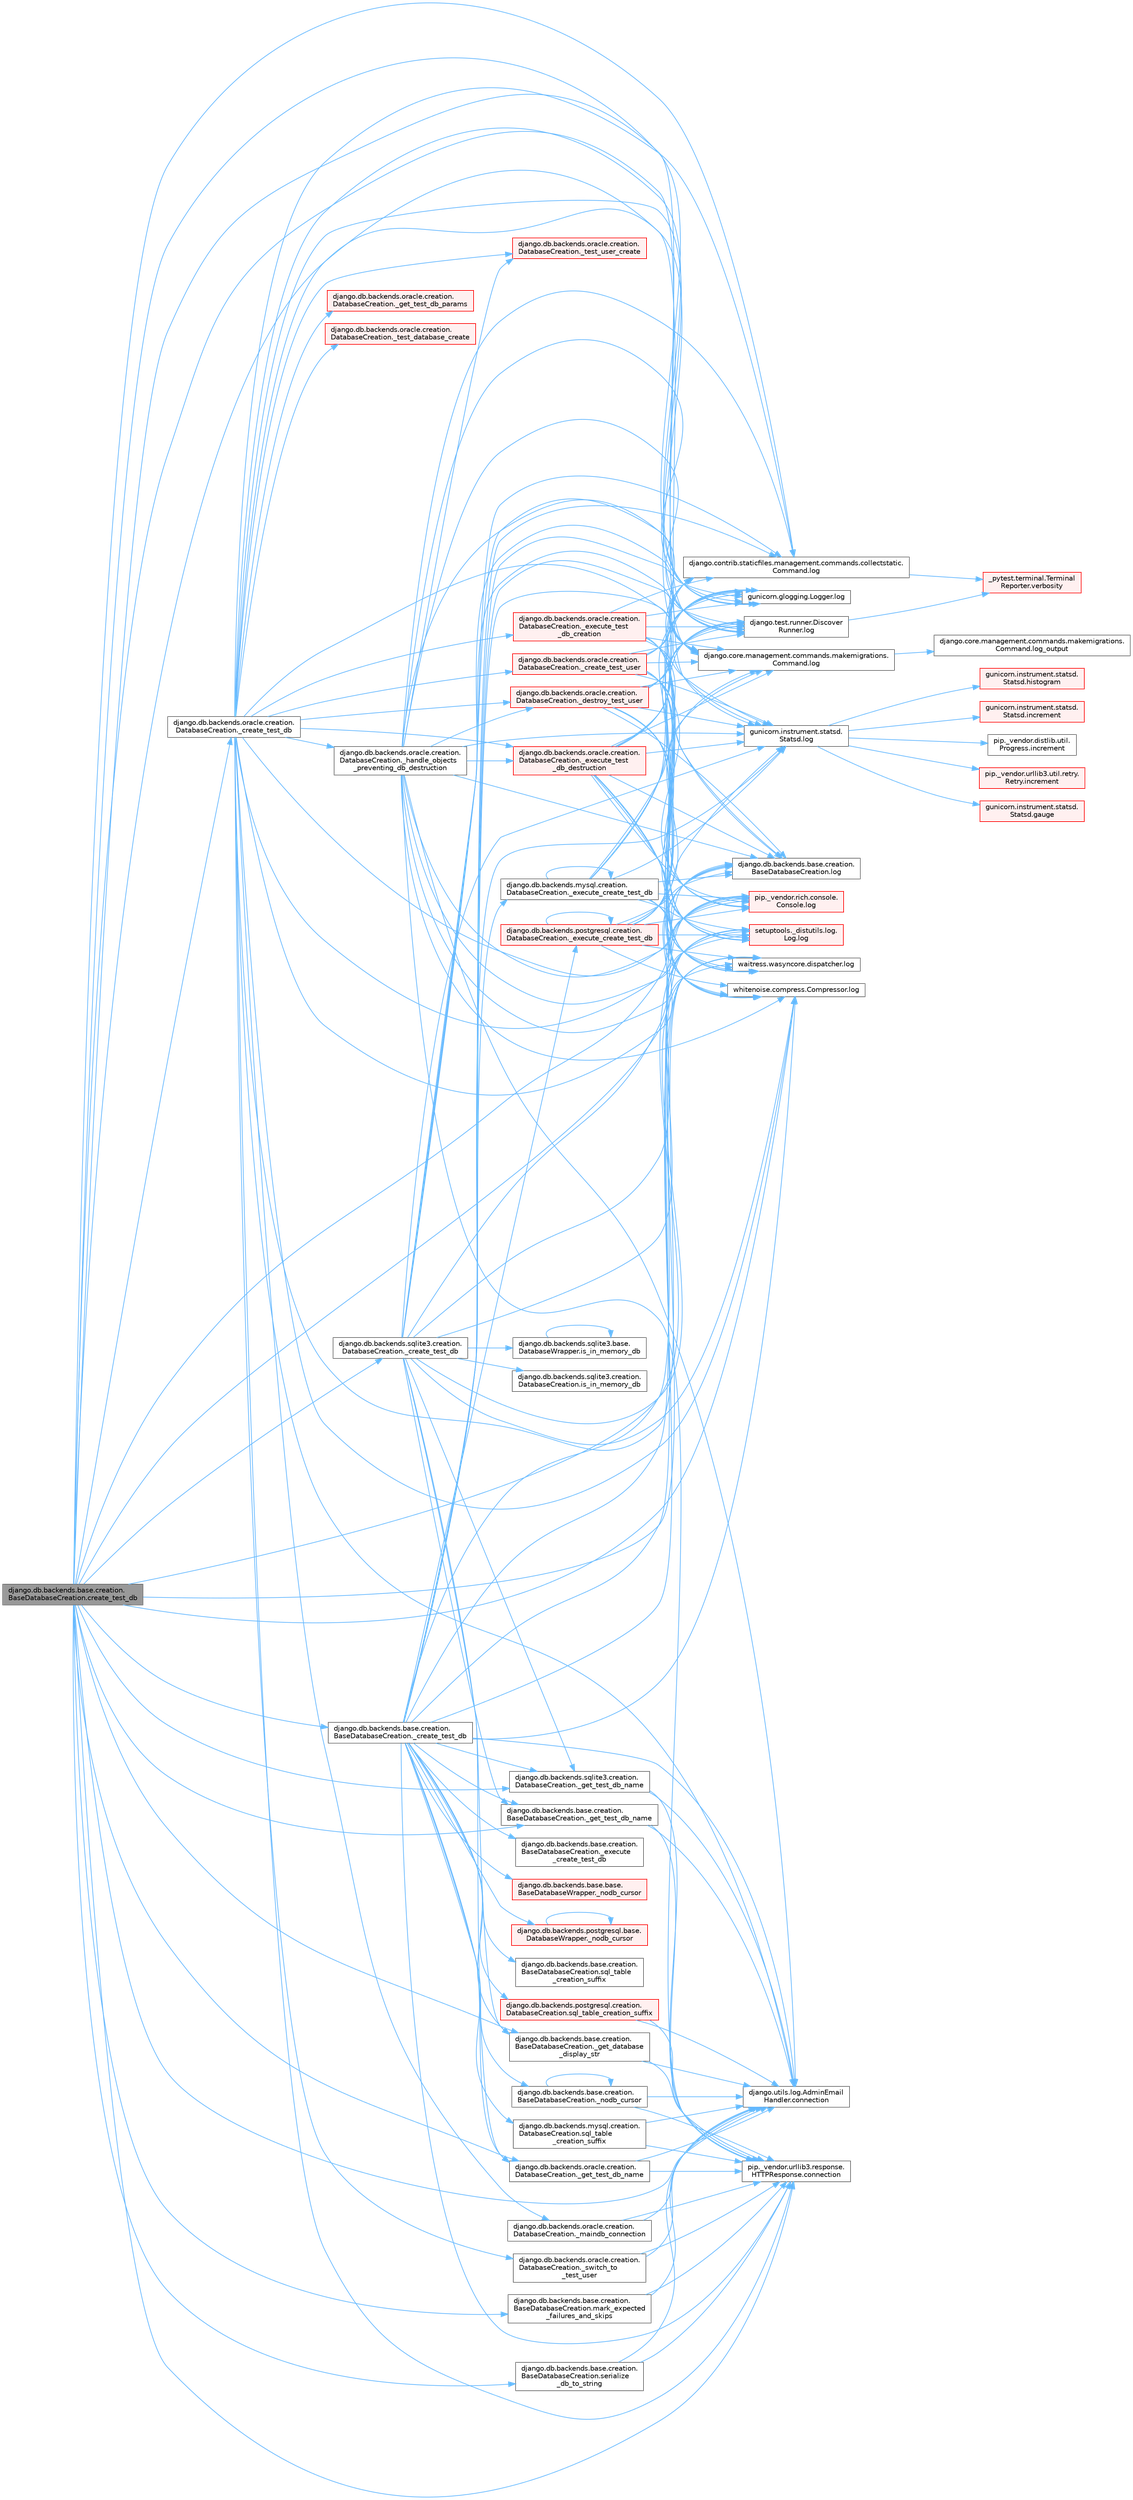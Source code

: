 digraph "django.db.backends.base.creation.BaseDatabaseCreation.create_test_db"
{
 // LATEX_PDF_SIZE
  bgcolor="transparent";
  edge [fontname=Helvetica,fontsize=10,labelfontname=Helvetica,labelfontsize=10];
  node [fontname=Helvetica,fontsize=10,shape=box,height=0.2,width=0.4];
  rankdir="LR";
  Node1 [id="Node000001",label="django.db.backends.base.creation.\lBaseDatabaseCreation.create_test_db",height=0.2,width=0.4,color="gray40", fillcolor="grey60", style="filled", fontcolor="black",tooltip=" "];
  Node1 -> Node2 [id="edge1_Node000001_Node000002",color="steelblue1",style="solid",tooltip=" "];
  Node2 [id="Node000002",label="django.db.backends.base.creation.\lBaseDatabaseCreation._create_test_db",height=0.2,width=0.4,color="grey40", fillcolor="white", style="filled",URL="$classdjango_1_1db_1_1backends_1_1base_1_1creation_1_1_base_database_creation.html#a3782aff49b95503af2f0e518a10dc22d",tooltip=" "];
  Node2 -> Node3 [id="edge2_Node000002_Node000003",color="steelblue1",style="solid",tooltip=" "];
  Node3 [id="Node000003",label="django.db.backends.base.creation.\lBaseDatabaseCreation._execute\l_create_test_db",height=0.2,width=0.4,color="grey40", fillcolor="white", style="filled",URL="$classdjango_1_1db_1_1backends_1_1base_1_1creation_1_1_base_database_creation.html#a0a55967e6434723ddb9dda6232b6a3b8",tooltip=" "];
  Node2 -> Node4 [id="edge3_Node000002_Node000004",color="steelblue1",style="solid",tooltip=" "];
  Node4 [id="Node000004",label="django.db.backends.mysql.creation.\lDatabaseCreation._execute_create_test_db",height=0.2,width=0.4,color="grey40", fillcolor="white", style="filled",URL="$classdjango_1_1db_1_1backends_1_1mysql_1_1creation_1_1_database_creation.html#ab42ab74c9087be175aad845aec9d4160",tooltip=" "];
  Node4 -> Node4 [id="edge4_Node000004_Node000004",color="steelblue1",style="solid",tooltip=" "];
  Node4 -> Node5 [id="edge5_Node000004_Node000005",color="steelblue1",style="solid",tooltip=" "];
  Node5 [id="Node000005",label="django.contrib.staticfiles.management.commands.collectstatic.\lCommand.log",height=0.2,width=0.4,color="grey40", fillcolor="white", style="filled",URL="$classdjango_1_1contrib_1_1staticfiles_1_1management_1_1commands_1_1collectstatic_1_1_command.html#a0e93191b90ee0993e3286343d0b2de0e",tooltip=" "];
  Node5 -> Node6 [id="edge6_Node000005_Node000006",color="steelblue1",style="solid",tooltip=" "];
  Node6 [id="Node000006",label="_pytest.terminal.Terminal\lReporter.verbosity",height=0.2,width=0.4,color="red", fillcolor="#FFF0F0", style="filled",URL="$class__pytest_1_1terminal_1_1_terminal_reporter.html#a620047ffec9ba4f5cca84af25b3adbcf",tooltip=" "];
  Node4 -> Node9 [id="edge7_Node000004_Node000009",color="steelblue1",style="solid",tooltip=" "];
  Node9 [id="Node000009",label="django.core.management.commands.makemigrations.\lCommand.log",height=0.2,width=0.4,color="grey40", fillcolor="white", style="filled",URL="$classdjango_1_1core_1_1management_1_1commands_1_1makemigrations_1_1_command.html#a0409d121552878a7416460dba8274880",tooltip=" "];
  Node9 -> Node10 [id="edge8_Node000009_Node000010",color="steelblue1",style="solid",tooltip=" "];
  Node10 [id="Node000010",label="django.core.management.commands.makemigrations.\lCommand.log_output",height=0.2,width=0.4,color="grey40", fillcolor="white", style="filled",URL="$classdjango_1_1core_1_1management_1_1commands_1_1makemigrations_1_1_command.html#ad6cb5d402888250fc170034fdee93f6d",tooltip=" "];
  Node4 -> Node11 [id="edge9_Node000004_Node000011",color="steelblue1",style="solid",tooltip=" "];
  Node11 [id="Node000011",label="django.db.backends.base.creation.\lBaseDatabaseCreation.log",height=0.2,width=0.4,color="grey40", fillcolor="white", style="filled",URL="$classdjango_1_1db_1_1backends_1_1base_1_1creation_1_1_base_database_creation.html#ac297ec931db5ec68c271ec0d91be7183",tooltip=" "];
  Node4 -> Node12 [id="edge10_Node000004_Node000012",color="steelblue1",style="solid",tooltip=" "];
  Node12 [id="Node000012",label="django.test.runner.Discover\lRunner.log",height=0.2,width=0.4,color="grey40", fillcolor="white", style="filled",URL="$classdjango_1_1test_1_1runner_1_1_discover_runner.html#af5ad8e2895b3f0c5e0a6d7113199d641",tooltip=" "];
  Node12 -> Node6 [id="edge11_Node000012_Node000006",color="steelblue1",style="solid",tooltip=" "];
  Node4 -> Node13 [id="edge12_Node000004_Node000013",color="steelblue1",style="solid",tooltip=" "];
  Node13 [id="Node000013",label="gunicorn.glogging.Logger.log",height=0.2,width=0.4,color="grey40", fillcolor="white", style="filled",URL="$classgunicorn_1_1glogging_1_1_logger.html#ad6941dede526094643dd02c53c3449b0",tooltip=" "];
  Node4 -> Node14 [id="edge13_Node000004_Node000014",color="steelblue1",style="solid",tooltip=" "];
  Node14 [id="Node000014",label="gunicorn.instrument.statsd.\lStatsd.log",height=0.2,width=0.4,color="grey40", fillcolor="white", style="filled",URL="$classgunicorn_1_1instrument_1_1statsd_1_1_statsd.html#ab99145cf0b7c66dbcebcbdcbd44b4953",tooltip=" "];
  Node14 -> Node15 [id="edge14_Node000014_Node000015",color="steelblue1",style="solid",tooltip=" "];
  Node15 [id="Node000015",label="gunicorn.instrument.statsd.\lStatsd.gauge",height=0.2,width=0.4,color="red", fillcolor="#FFF0F0", style="filled",URL="$classgunicorn_1_1instrument_1_1statsd_1_1_statsd.html#a6cebc76ae769412dfb0f0a3ec727c50d",tooltip=" "];
  Node14 -> Node17 [id="edge15_Node000014_Node000017",color="steelblue1",style="solid",tooltip=" "];
  Node17 [id="Node000017",label="gunicorn.instrument.statsd.\lStatsd.histogram",height=0.2,width=0.4,color="red", fillcolor="#FFF0F0", style="filled",URL="$classgunicorn_1_1instrument_1_1statsd_1_1_statsd.html#adee3cb12a43f643cca3c9084d77285b4",tooltip=" "];
  Node14 -> Node18 [id="edge16_Node000014_Node000018",color="steelblue1",style="solid",tooltip=" "];
  Node18 [id="Node000018",label="gunicorn.instrument.statsd.\lStatsd.increment",height=0.2,width=0.4,color="red", fillcolor="#FFF0F0", style="filled",URL="$classgunicorn_1_1instrument_1_1statsd_1_1_statsd.html#a5527687726a051a5182ee13a842b08fd",tooltip=" "];
  Node14 -> Node19 [id="edge17_Node000014_Node000019",color="steelblue1",style="solid",tooltip=" "];
  Node19 [id="Node000019",label="pip._vendor.distlib.util.\lProgress.increment",height=0.2,width=0.4,color="grey40", fillcolor="white", style="filled",URL="$classpip_1_1__vendor_1_1distlib_1_1util_1_1_progress.html#a197ffd4ac8a74898742a6cde5b4c5466",tooltip=" "];
  Node14 -> Node20 [id="edge18_Node000014_Node000020",color="steelblue1",style="solid",tooltip=" "];
  Node20 [id="Node000020",label="pip._vendor.urllib3.util.retry.\lRetry.increment",height=0.2,width=0.4,color="red", fillcolor="#FFF0F0", style="filled",URL="$classpip_1_1__vendor_1_1urllib3_1_1util_1_1retry_1_1_retry.html#a88dd993ccb2ef4b2bfa9ad0571374b12",tooltip=" "];
  Node4 -> Node1123 [id="edge19_Node000004_Node001123",color="steelblue1",style="solid",tooltip=" "];
  Node1123 [id="Node001123",label="pip._vendor.rich.console.\lConsole.log",height=0.2,width=0.4,color="red", fillcolor="#FFF0F0", style="filled",URL="$classpip_1_1__vendor_1_1rich_1_1console_1_1_console.html#af9c77e39f9413fc2b134c60cfa23b0f1",tooltip=" "];
  Node4 -> Node1282 [id="edge20_Node000004_Node001282",color="steelblue1",style="solid",tooltip=" "];
  Node1282 [id="Node001282",label="setuptools._distutils.log.\lLog.log",height=0.2,width=0.4,color="red", fillcolor="#FFF0F0", style="filled",URL="$classsetuptools_1_1__distutils_1_1log_1_1_log.html#af651bf90098b3f6c9f3913b91f0eda70",tooltip=" "];
  Node4 -> Node1285 [id="edge21_Node000004_Node001285",color="steelblue1",style="solid",tooltip=" "];
  Node1285 [id="Node001285",label="waitress.wasyncore.dispatcher.log",height=0.2,width=0.4,color="grey40", fillcolor="white", style="filled",URL="$classwaitress_1_1wasyncore_1_1dispatcher.html#ab4786338f40a0cf9e9df45b57d4c0a63",tooltip=" "];
  Node4 -> Node1286 [id="edge22_Node000004_Node001286",color="steelblue1",style="solid",tooltip=" "];
  Node1286 [id="Node001286",label="whitenoise.compress.Compressor.log",height=0.2,width=0.4,color="grey40", fillcolor="white", style="filled",URL="$classwhitenoise_1_1compress_1_1_compressor.html#aa70a9f98a4387e4d394529c17cdbee27",tooltip=" "];
  Node2 -> Node4529 [id="edge23_Node000002_Node004529",color="steelblue1",style="solid",tooltip=" "];
  Node4529 [id="Node004529",label="django.db.backends.postgresql.creation.\lDatabaseCreation._execute_create_test_db",height=0.2,width=0.4,color="red", fillcolor="#FFF0F0", style="filled",URL="$classdjango_1_1db_1_1backends_1_1postgresql_1_1creation_1_1_database_creation.html#a8c9e9502a3370ff7f46e7982b1ace1ec",tooltip=" "];
  Node4529 -> Node4529 [id="edge24_Node004529_Node004529",color="steelblue1",style="solid",tooltip=" "];
  Node4529 -> Node5 [id="edge25_Node004529_Node000005",color="steelblue1",style="solid",tooltip=" "];
  Node4529 -> Node9 [id="edge26_Node004529_Node000009",color="steelblue1",style="solid",tooltip=" "];
  Node4529 -> Node11 [id="edge27_Node004529_Node000011",color="steelblue1",style="solid",tooltip=" "];
  Node4529 -> Node12 [id="edge28_Node004529_Node000012",color="steelblue1",style="solid",tooltip=" "];
  Node4529 -> Node13 [id="edge29_Node004529_Node000013",color="steelblue1",style="solid",tooltip=" "];
  Node4529 -> Node14 [id="edge30_Node004529_Node000014",color="steelblue1",style="solid",tooltip=" "];
  Node4529 -> Node1123 [id="edge31_Node004529_Node001123",color="steelblue1",style="solid",tooltip=" "];
  Node4529 -> Node1282 [id="edge32_Node004529_Node001282",color="steelblue1",style="solid",tooltip=" "];
  Node4529 -> Node1285 [id="edge33_Node004529_Node001285",color="steelblue1",style="solid",tooltip=" "];
  Node4529 -> Node1286 [id="edge34_Node004529_Node001286",color="steelblue1",style="solid",tooltip=" "];
  Node2 -> Node4531 [id="edge35_Node000002_Node004531",color="steelblue1",style="solid",tooltip=" "];
  Node4531 [id="Node004531",label="django.db.backends.base.creation.\lBaseDatabaseCreation._get_database\l_display_str",height=0.2,width=0.4,color="grey40", fillcolor="white", style="filled",URL="$classdjango_1_1db_1_1backends_1_1base_1_1creation_1_1_base_database_creation.html#a6d9c9b73884bb760ee58378580b522f0",tooltip=" "];
  Node4531 -> Node45 [id="edge36_Node004531_Node000045",color="steelblue1",style="solid",tooltip=" "];
  Node45 [id="Node000045",label="django.utils.log.AdminEmail\lHandler.connection",height=0.2,width=0.4,color="grey40", fillcolor="white", style="filled",URL="$classdjango_1_1utils_1_1log_1_1_admin_email_handler.html#a545b5f7ec55a857fe1ca7836814a0760",tooltip=" "];
  Node4531 -> Node46 [id="edge37_Node004531_Node000046",color="steelblue1",style="solid",tooltip=" "];
  Node46 [id="Node000046",label="pip._vendor.urllib3.response.\lHTTPResponse.connection",height=0.2,width=0.4,color="grey40", fillcolor="white", style="filled",URL="$classpip_1_1__vendor_1_1urllib3_1_1response_1_1_h_t_t_p_response.html#a9002314624685de3bbf9b84bdc87fef8",tooltip=" "];
  Node2 -> Node4532 [id="edge38_Node000002_Node004532",color="steelblue1",style="solid",tooltip=" "];
  Node4532 [id="Node004532",label="django.db.backends.base.creation.\lBaseDatabaseCreation._get_test_db_name",height=0.2,width=0.4,color="grey40", fillcolor="white", style="filled",URL="$classdjango_1_1db_1_1backends_1_1base_1_1creation_1_1_base_database_creation.html#ae4e091cb40770584fd99469a92fa8f5e",tooltip=" "];
  Node4532 -> Node45 [id="edge39_Node004532_Node000045",color="steelblue1",style="solid",tooltip=" "];
  Node4532 -> Node46 [id="edge40_Node004532_Node000046",color="steelblue1",style="solid",tooltip=" "];
  Node2 -> Node4533 [id="edge41_Node000002_Node004533",color="steelblue1",style="solid",tooltip=" "];
  Node4533 [id="Node004533",label="django.db.backends.oracle.creation.\lDatabaseCreation._get_test_db_name",height=0.2,width=0.4,color="grey40", fillcolor="white", style="filled",URL="$classdjango_1_1db_1_1backends_1_1oracle_1_1creation_1_1_database_creation.html#a1e1da32aa588d528423304fe7f903850",tooltip=" "];
  Node4533 -> Node45 [id="edge42_Node004533_Node000045",color="steelblue1",style="solid",tooltip=" "];
  Node4533 -> Node46 [id="edge43_Node004533_Node000046",color="steelblue1",style="solid",tooltip=" "];
  Node2 -> Node4534 [id="edge44_Node000002_Node004534",color="steelblue1",style="solid",tooltip=" "];
  Node4534 [id="Node004534",label="django.db.backends.sqlite3.creation.\lDatabaseCreation._get_test_db_name",height=0.2,width=0.4,color="grey40", fillcolor="white", style="filled",URL="$classdjango_1_1db_1_1backends_1_1sqlite3_1_1creation_1_1_database_creation.html#aacd16384cd17560d6b4c5e47077b5493",tooltip=" "];
  Node4534 -> Node45 [id="edge45_Node004534_Node000045",color="steelblue1",style="solid",tooltip=" "];
  Node4534 -> Node46 [id="edge46_Node004534_Node000046",color="steelblue1",style="solid",tooltip=" "];
  Node2 -> Node4535 [id="edge47_Node000002_Node004535",color="steelblue1",style="solid",tooltip=" "];
  Node4535 [id="Node004535",label="django.db.backends.base.base.\lBaseDatabaseWrapper._nodb_cursor",height=0.2,width=0.4,color="red", fillcolor="#FFF0F0", style="filled",URL="$classdjango_1_1db_1_1backends_1_1base_1_1base_1_1_base_database_wrapper.html#a974ead54aa1258d94634ad6596225231",tooltip=" "];
  Node2 -> Node4536 [id="edge48_Node000002_Node004536",color="steelblue1",style="solid",tooltip=" "];
  Node4536 [id="Node004536",label="django.db.backends.base.creation.\lBaseDatabaseCreation._nodb_cursor",height=0.2,width=0.4,color="grey40", fillcolor="white", style="filled",URL="$classdjango_1_1db_1_1backends_1_1base_1_1creation_1_1_base_database_creation.html#a025fbe1c4101fe20237e3f9f1f19a24d",tooltip=" "];
  Node4536 -> Node4536 [id="edge49_Node004536_Node004536",color="steelblue1",style="solid",tooltip=" "];
  Node4536 -> Node45 [id="edge50_Node004536_Node000045",color="steelblue1",style="solid",tooltip=" "];
  Node4536 -> Node46 [id="edge51_Node004536_Node000046",color="steelblue1",style="solid",tooltip=" "];
  Node2 -> Node4537 [id="edge52_Node000002_Node004537",color="steelblue1",style="solid",tooltip=" "];
  Node4537 [id="Node004537",label="django.db.backends.postgresql.base.\lDatabaseWrapper._nodb_cursor",height=0.2,width=0.4,color="red", fillcolor="#FFF0F0", style="filled",URL="$classdjango_1_1db_1_1backends_1_1postgresql_1_1base_1_1_database_wrapper.html#a3642495b921e37ea64fdd8d12342c076",tooltip=" "];
  Node4537 -> Node4537 [id="edge53_Node004537_Node004537",color="steelblue1",style="solid",tooltip=" "];
  Node2 -> Node45 [id="edge54_Node000002_Node000045",color="steelblue1",style="solid",tooltip=" "];
  Node2 -> Node46 [id="edge55_Node000002_Node000046",color="steelblue1",style="solid",tooltip=" "];
  Node2 -> Node5 [id="edge56_Node000002_Node000005",color="steelblue1",style="solid",tooltip=" "];
  Node2 -> Node9 [id="edge57_Node000002_Node000009",color="steelblue1",style="solid",tooltip=" "];
  Node2 -> Node11 [id="edge58_Node000002_Node000011",color="steelblue1",style="solid",tooltip=" "];
  Node2 -> Node12 [id="edge59_Node000002_Node000012",color="steelblue1",style="solid",tooltip=" "];
  Node2 -> Node13 [id="edge60_Node000002_Node000013",color="steelblue1",style="solid",tooltip=" "];
  Node2 -> Node14 [id="edge61_Node000002_Node000014",color="steelblue1",style="solid",tooltip=" "];
  Node2 -> Node1123 [id="edge62_Node000002_Node001123",color="steelblue1",style="solid",tooltip=" "];
  Node2 -> Node1282 [id="edge63_Node000002_Node001282",color="steelblue1",style="solid",tooltip=" "];
  Node2 -> Node1285 [id="edge64_Node000002_Node001285",color="steelblue1",style="solid",tooltip=" "];
  Node2 -> Node1286 [id="edge65_Node000002_Node001286",color="steelblue1",style="solid",tooltip=" "];
  Node2 -> Node4538 [id="edge66_Node000002_Node004538",color="steelblue1",style="solid",tooltip=" "];
  Node4538 [id="Node004538",label="django.db.backends.base.creation.\lBaseDatabaseCreation.sql_table\l_creation_suffix",height=0.2,width=0.4,color="grey40", fillcolor="white", style="filled",URL="$classdjango_1_1db_1_1backends_1_1base_1_1creation_1_1_base_database_creation.html#a721112b8a4e140457d74abf5794974ca",tooltip=" "];
  Node2 -> Node4539 [id="edge67_Node000002_Node004539",color="steelblue1",style="solid",tooltip=" "];
  Node4539 [id="Node004539",label="django.db.backends.mysql.creation.\lDatabaseCreation.sql_table\l_creation_suffix",height=0.2,width=0.4,color="grey40", fillcolor="white", style="filled",URL="$classdjango_1_1db_1_1backends_1_1mysql_1_1creation_1_1_database_creation.html#a8c702ca0e3493ba94f26c5cb784663d7",tooltip=" "];
  Node4539 -> Node45 [id="edge68_Node004539_Node000045",color="steelblue1",style="solid",tooltip=" "];
  Node4539 -> Node46 [id="edge69_Node004539_Node000046",color="steelblue1",style="solid",tooltip=" "];
  Node2 -> Node4540 [id="edge70_Node000002_Node004540",color="steelblue1",style="solid",tooltip=" "];
  Node4540 [id="Node004540",label="django.db.backends.postgresql.creation.\lDatabaseCreation.sql_table_creation_suffix",height=0.2,width=0.4,color="red", fillcolor="#FFF0F0", style="filled",URL="$classdjango_1_1db_1_1backends_1_1postgresql_1_1creation_1_1_database_creation.html#aa38c6a38ca570ecd91c87dde1f0c2406",tooltip=" "];
  Node4540 -> Node45 [id="edge71_Node004540_Node000045",color="steelblue1",style="solid",tooltip=" "];
  Node4540 -> Node46 [id="edge72_Node004540_Node000046",color="steelblue1",style="solid",tooltip=" "];
  Node1 -> Node4543 [id="edge73_Node000001_Node004543",color="steelblue1",style="solid",tooltip=" "];
  Node4543 [id="Node004543",label="django.db.backends.oracle.creation.\lDatabaseCreation._create_test_db",height=0.2,width=0.4,color="grey40", fillcolor="white", style="filled",URL="$classdjango_1_1db_1_1backends_1_1oracle_1_1creation_1_1_database_creation.html#aea03f2099a0f6691226755c6b60c133f",tooltip=" "];
  Node4543 -> Node4544 [id="edge74_Node004543_Node004544",color="steelblue1",style="solid",tooltip=" "];
  Node4544 [id="Node004544",label="django.db.backends.oracle.creation.\lDatabaseCreation._create_test_user",height=0.2,width=0.4,color="red", fillcolor="#FFF0F0", style="filled",URL="$classdjango_1_1db_1_1backends_1_1oracle_1_1creation_1_1_database_creation.html#a59ea754a7f0af2c6d24086c033e1a0dd",tooltip=" "];
  Node4544 -> Node5 [id="edge75_Node004544_Node000005",color="steelblue1",style="solid",tooltip=" "];
  Node4544 -> Node9 [id="edge76_Node004544_Node000009",color="steelblue1",style="solid",tooltip=" "];
  Node4544 -> Node11 [id="edge77_Node004544_Node000011",color="steelblue1",style="solid",tooltip=" "];
  Node4544 -> Node12 [id="edge78_Node004544_Node000012",color="steelblue1",style="solid",tooltip=" "];
  Node4544 -> Node13 [id="edge79_Node004544_Node000013",color="steelblue1",style="solid",tooltip=" "];
  Node4544 -> Node14 [id="edge80_Node004544_Node000014",color="steelblue1",style="solid",tooltip=" "];
  Node4544 -> Node1123 [id="edge81_Node004544_Node001123",color="steelblue1",style="solid",tooltip=" "];
  Node4544 -> Node1282 [id="edge82_Node004544_Node001282",color="steelblue1",style="solid",tooltip=" "];
  Node4544 -> Node1285 [id="edge83_Node004544_Node001285",color="steelblue1",style="solid",tooltip=" "];
  Node4544 -> Node1286 [id="edge84_Node004544_Node001286",color="steelblue1",style="solid",tooltip=" "];
  Node4543 -> Node4548 [id="edge85_Node004543_Node004548",color="steelblue1",style="solid",tooltip=" "];
  Node4548 [id="Node004548",label="django.db.backends.oracle.creation.\lDatabaseCreation._destroy_test_user",height=0.2,width=0.4,color="red", fillcolor="#FFF0F0", style="filled",URL="$classdjango_1_1db_1_1backends_1_1oracle_1_1creation_1_1_database_creation.html#ac5b566d811b2dcccb9c6c125486ec8b9",tooltip=" "];
  Node4548 -> Node5 [id="edge86_Node004548_Node000005",color="steelblue1",style="solid",tooltip=" "];
  Node4548 -> Node9 [id="edge87_Node004548_Node000009",color="steelblue1",style="solid",tooltip=" "];
  Node4548 -> Node11 [id="edge88_Node004548_Node000011",color="steelblue1",style="solid",tooltip=" "];
  Node4548 -> Node12 [id="edge89_Node004548_Node000012",color="steelblue1",style="solid",tooltip=" "];
  Node4548 -> Node13 [id="edge90_Node004548_Node000013",color="steelblue1",style="solid",tooltip=" "];
  Node4548 -> Node14 [id="edge91_Node004548_Node000014",color="steelblue1",style="solid",tooltip=" "];
  Node4548 -> Node1123 [id="edge92_Node004548_Node001123",color="steelblue1",style="solid",tooltip=" "];
  Node4548 -> Node1282 [id="edge93_Node004548_Node001282",color="steelblue1",style="solid",tooltip=" "];
  Node4548 -> Node1285 [id="edge94_Node004548_Node001285",color="steelblue1",style="solid",tooltip=" "];
  Node4548 -> Node1286 [id="edge95_Node004548_Node001286",color="steelblue1",style="solid",tooltip=" "];
  Node4543 -> Node4549 [id="edge96_Node004543_Node004549",color="steelblue1",style="solid",tooltip=" "];
  Node4549 [id="Node004549",label="django.db.backends.oracle.creation.\lDatabaseCreation._execute_test\l_db_creation",height=0.2,width=0.4,color="red", fillcolor="#FFF0F0", style="filled",URL="$classdjango_1_1db_1_1backends_1_1oracle_1_1creation_1_1_database_creation.html#a66d037f8286d396a98cf6ad2a5b9f25f",tooltip=" "];
  Node4549 -> Node5 [id="edge97_Node004549_Node000005",color="steelblue1",style="solid",tooltip=" "];
  Node4549 -> Node9 [id="edge98_Node004549_Node000009",color="steelblue1",style="solid",tooltip=" "];
  Node4549 -> Node11 [id="edge99_Node004549_Node000011",color="steelblue1",style="solid",tooltip=" "];
  Node4549 -> Node12 [id="edge100_Node004549_Node000012",color="steelblue1",style="solid",tooltip=" "];
  Node4549 -> Node13 [id="edge101_Node004549_Node000013",color="steelblue1",style="solid",tooltip=" "];
  Node4549 -> Node14 [id="edge102_Node004549_Node000014",color="steelblue1",style="solid",tooltip=" "];
  Node4549 -> Node1123 [id="edge103_Node004549_Node001123",color="steelblue1",style="solid",tooltip=" "];
  Node4549 -> Node1282 [id="edge104_Node004549_Node001282",color="steelblue1",style="solid",tooltip=" "];
  Node4549 -> Node1285 [id="edge105_Node004549_Node001285",color="steelblue1",style="solid",tooltip=" "];
  Node4549 -> Node1286 [id="edge106_Node004549_Node001286",color="steelblue1",style="solid",tooltip=" "];
  Node4543 -> Node4551 [id="edge107_Node004543_Node004551",color="steelblue1",style="solid",tooltip=" "];
  Node4551 [id="Node004551",label="django.db.backends.oracle.creation.\lDatabaseCreation._execute_test\l_db_destruction",height=0.2,width=0.4,color="red", fillcolor="#FFF0F0", style="filled",URL="$classdjango_1_1db_1_1backends_1_1oracle_1_1creation_1_1_database_creation.html#a122c68cb1495e4c1a5c9c6a8f61ea46f",tooltip=" "];
  Node4551 -> Node5 [id="edge108_Node004551_Node000005",color="steelblue1",style="solid",tooltip=" "];
  Node4551 -> Node9 [id="edge109_Node004551_Node000009",color="steelblue1",style="solid",tooltip=" "];
  Node4551 -> Node11 [id="edge110_Node004551_Node000011",color="steelblue1",style="solid",tooltip=" "];
  Node4551 -> Node12 [id="edge111_Node004551_Node000012",color="steelblue1",style="solid",tooltip=" "];
  Node4551 -> Node13 [id="edge112_Node004551_Node000013",color="steelblue1",style="solid",tooltip=" "];
  Node4551 -> Node14 [id="edge113_Node004551_Node000014",color="steelblue1",style="solid",tooltip=" "];
  Node4551 -> Node1123 [id="edge114_Node004551_Node001123",color="steelblue1",style="solid",tooltip=" "];
  Node4551 -> Node1282 [id="edge115_Node004551_Node001282",color="steelblue1",style="solid",tooltip=" "];
  Node4551 -> Node1285 [id="edge116_Node004551_Node001285",color="steelblue1",style="solid",tooltip=" "];
  Node4551 -> Node1286 [id="edge117_Node004551_Node001286",color="steelblue1",style="solid",tooltip=" "];
  Node4543 -> Node4552 [id="edge118_Node004543_Node004552",color="steelblue1",style="solid",tooltip=" "];
  Node4552 [id="Node004552",label="django.db.backends.oracle.creation.\lDatabaseCreation._get_test_db_params",height=0.2,width=0.4,color="red", fillcolor="#FFF0F0", style="filled",URL="$classdjango_1_1db_1_1backends_1_1oracle_1_1creation_1_1_database_creation.html#a5fb38946a7e0040a76f67c9f7b0eb58e",tooltip=" "];
  Node4543 -> Node4567 [id="edge119_Node004543_Node004567",color="steelblue1",style="solid",tooltip=" "];
  Node4567 [id="Node004567",label="django.db.backends.oracle.creation.\lDatabaseCreation._handle_objects\l_preventing_db_destruction",height=0.2,width=0.4,color="grey40", fillcolor="white", style="filled",URL="$classdjango_1_1db_1_1backends_1_1oracle_1_1creation_1_1_database_creation.html#a1c37c804f0a89dbadda5bc9fd5b601af",tooltip=" "];
  Node4567 -> Node4548 [id="edge120_Node004567_Node004548",color="steelblue1",style="solid",tooltip=" "];
  Node4567 -> Node4551 [id="edge121_Node004567_Node004551",color="steelblue1",style="solid",tooltip=" "];
  Node4567 -> Node4555 [id="edge122_Node004567_Node004555",color="steelblue1",style="solid",tooltip=" "];
  Node4555 [id="Node004555",label="django.db.backends.oracle.creation.\lDatabaseCreation._test_user_create",height=0.2,width=0.4,color="red", fillcolor="#FFF0F0", style="filled",URL="$classdjango_1_1db_1_1backends_1_1oracle_1_1creation_1_1_database_creation.html#a29d9c5bee1762df13d4d12147c70bbd2",tooltip=" "];
  Node4567 -> Node45 [id="edge123_Node004567_Node000045",color="steelblue1",style="solid",tooltip=" "];
  Node4567 -> Node46 [id="edge124_Node004567_Node000046",color="steelblue1",style="solid",tooltip=" "];
  Node4567 -> Node5 [id="edge125_Node004567_Node000005",color="steelblue1",style="solid",tooltip=" "];
  Node4567 -> Node9 [id="edge126_Node004567_Node000009",color="steelblue1",style="solid",tooltip=" "];
  Node4567 -> Node11 [id="edge127_Node004567_Node000011",color="steelblue1",style="solid",tooltip=" "];
  Node4567 -> Node12 [id="edge128_Node004567_Node000012",color="steelblue1",style="solid",tooltip=" "];
  Node4567 -> Node13 [id="edge129_Node004567_Node000013",color="steelblue1",style="solid",tooltip=" "];
  Node4567 -> Node14 [id="edge130_Node004567_Node000014",color="steelblue1",style="solid",tooltip=" "];
  Node4567 -> Node1123 [id="edge131_Node004567_Node001123",color="steelblue1",style="solid",tooltip=" "];
  Node4567 -> Node1282 [id="edge132_Node004567_Node001282",color="steelblue1",style="solid",tooltip=" "];
  Node4567 -> Node1285 [id="edge133_Node004567_Node001285",color="steelblue1",style="solid",tooltip=" "];
  Node4567 -> Node1286 [id="edge134_Node004567_Node001286",color="steelblue1",style="solid",tooltip=" "];
  Node4543 -> Node4568 [id="edge135_Node004543_Node004568",color="steelblue1",style="solid",tooltip=" "];
  Node4568 [id="Node004568",label="django.db.backends.oracle.creation.\lDatabaseCreation._maindb_connection",height=0.2,width=0.4,color="grey40", fillcolor="white", style="filled",URL="$classdjango_1_1db_1_1backends_1_1oracle_1_1creation_1_1_database_creation.html#ad7cae402546d74c622614639c9bb3912",tooltip=" "];
  Node4568 -> Node45 [id="edge136_Node004568_Node000045",color="steelblue1",style="solid",tooltip=" "];
  Node4568 -> Node46 [id="edge137_Node004568_Node000046",color="steelblue1",style="solid",tooltip=" "];
  Node4543 -> Node4569 [id="edge138_Node004543_Node004569",color="steelblue1",style="solid",tooltip=" "];
  Node4569 [id="Node004569",label="django.db.backends.oracle.creation.\lDatabaseCreation._switch_to\l_test_user",height=0.2,width=0.4,color="grey40", fillcolor="white", style="filled",URL="$classdjango_1_1db_1_1backends_1_1oracle_1_1creation_1_1_database_creation.html#ade74b9bcd009e8659217c5aeaab2ea03",tooltip=" "];
  Node4569 -> Node45 [id="edge139_Node004569_Node000045",color="steelblue1",style="solid",tooltip=" "];
  Node4569 -> Node46 [id="edge140_Node004569_Node000046",color="steelblue1",style="solid",tooltip=" "];
  Node4543 -> Node4570 [id="edge141_Node004543_Node004570",color="steelblue1",style="solid",tooltip=" "];
  Node4570 [id="Node004570",label="django.db.backends.oracle.creation.\lDatabaseCreation._test_database_create",height=0.2,width=0.4,color="red", fillcolor="#FFF0F0", style="filled",URL="$classdjango_1_1db_1_1backends_1_1oracle_1_1creation_1_1_database_creation.html#add82a253ab748d249e788478d500808d",tooltip=" "];
  Node4543 -> Node4555 [id="edge142_Node004543_Node004555",color="steelblue1",style="solid",tooltip=" "];
  Node4543 -> Node45 [id="edge143_Node004543_Node000045",color="steelblue1",style="solid",tooltip=" "];
  Node4543 -> Node46 [id="edge144_Node004543_Node000046",color="steelblue1",style="solid",tooltip=" "];
  Node4543 -> Node5 [id="edge145_Node004543_Node000005",color="steelblue1",style="solid",tooltip=" "];
  Node4543 -> Node9 [id="edge146_Node004543_Node000009",color="steelblue1",style="solid",tooltip=" "];
  Node4543 -> Node11 [id="edge147_Node004543_Node000011",color="steelblue1",style="solid",tooltip=" "];
  Node4543 -> Node12 [id="edge148_Node004543_Node000012",color="steelblue1",style="solid",tooltip=" "];
  Node4543 -> Node13 [id="edge149_Node004543_Node000013",color="steelblue1",style="solid",tooltip=" "];
  Node4543 -> Node14 [id="edge150_Node004543_Node000014",color="steelblue1",style="solid",tooltip=" "];
  Node4543 -> Node1123 [id="edge151_Node004543_Node001123",color="steelblue1",style="solid",tooltip=" "];
  Node4543 -> Node1282 [id="edge152_Node004543_Node001282",color="steelblue1",style="solid",tooltip=" "];
  Node4543 -> Node1285 [id="edge153_Node004543_Node001285",color="steelblue1",style="solid",tooltip=" "];
  Node4543 -> Node1286 [id="edge154_Node004543_Node001286",color="steelblue1",style="solid",tooltip=" "];
  Node1 -> Node4571 [id="edge155_Node000001_Node004571",color="steelblue1",style="solid",tooltip=" "];
  Node4571 [id="Node004571",label="django.db.backends.sqlite3.creation.\lDatabaseCreation._create_test_db",height=0.2,width=0.4,color="grey40", fillcolor="white", style="filled",URL="$classdjango_1_1db_1_1backends_1_1sqlite3_1_1creation_1_1_database_creation.html#a67d2c057a1e604f78b379e63cd6bff28",tooltip=" "];
  Node4571 -> Node4531 [id="edge156_Node004571_Node004531",color="steelblue1",style="solid",tooltip=" "];
  Node4571 -> Node4532 [id="edge157_Node004571_Node004532",color="steelblue1",style="solid",tooltip=" "];
  Node4571 -> Node4533 [id="edge158_Node004571_Node004533",color="steelblue1",style="solid",tooltip=" "];
  Node4571 -> Node4534 [id="edge159_Node004571_Node004534",color="steelblue1",style="solid",tooltip=" "];
  Node4571 -> Node1106 [id="edge160_Node004571_Node001106",color="steelblue1",style="solid",tooltip=" "];
  Node1106 [id="Node001106",label="django.db.backends.sqlite3.base.\lDatabaseWrapper.is_in_memory_db",height=0.2,width=0.4,color="grey40", fillcolor="white", style="filled",URL="$classdjango_1_1db_1_1backends_1_1sqlite3_1_1base_1_1_database_wrapper.html#a19e528b4a06984b0688159b73ad80b0d",tooltip=" "];
  Node1106 -> Node1106 [id="edge161_Node001106_Node001106",color="steelblue1",style="solid",tooltip=" "];
  Node4571 -> Node1107 [id="edge162_Node004571_Node001107",color="steelblue1",style="solid",tooltip=" "];
  Node1107 [id="Node001107",label="django.db.backends.sqlite3.creation.\lDatabaseCreation.is_in_memory_db",height=0.2,width=0.4,color="grey40", fillcolor="white", style="filled",URL="$classdjango_1_1db_1_1backends_1_1sqlite3_1_1creation_1_1_database_creation.html#a401e67caff65e9049f387f639ceb6402",tooltip=" "];
  Node4571 -> Node5 [id="edge163_Node004571_Node000005",color="steelblue1",style="solid",tooltip=" "];
  Node4571 -> Node9 [id="edge164_Node004571_Node000009",color="steelblue1",style="solid",tooltip=" "];
  Node4571 -> Node11 [id="edge165_Node004571_Node000011",color="steelblue1",style="solid",tooltip=" "];
  Node4571 -> Node12 [id="edge166_Node004571_Node000012",color="steelblue1",style="solid",tooltip=" "];
  Node4571 -> Node13 [id="edge167_Node004571_Node000013",color="steelblue1",style="solid",tooltip=" "];
  Node4571 -> Node14 [id="edge168_Node004571_Node000014",color="steelblue1",style="solid",tooltip=" "];
  Node4571 -> Node1123 [id="edge169_Node004571_Node001123",color="steelblue1",style="solid",tooltip=" "];
  Node4571 -> Node1282 [id="edge170_Node004571_Node001282",color="steelblue1",style="solid",tooltip=" "];
  Node4571 -> Node1285 [id="edge171_Node004571_Node001285",color="steelblue1",style="solid",tooltip=" "];
  Node4571 -> Node1286 [id="edge172_Node004571_Node001286",color="steelblue1",style="solid",tooltip=" "];
  Node1 -> Node4531 [id="edge173_Node000001_Node004531",color="steelblue1",style="solid",tooltip=" "];
  Node1 -> Node4532 [id="edge174_Node000001_Node004532",color="steelblue1",style="solid",tooltip=" "];
  Node1 -> Node4533 [id="edge175_Node000001_Node004533",color="steelblue1",style="solid",tooltip=" "];
  Node1 -> Node4534 [id="edge176_Node000001_Node004534",color="steelblue1",style="solid",tooltip=" "];
  Node1 -> Node45 [id="edge177_Node000001_Node000045",color="steelblue1",style="solid",tooltip=" "];
  Node1 -> Node46 [id="edge178_Node000001_Node000046",color="steelblue1",style="solid",tooltip=" "];
  Node1 -> Node5 [id="edge179_Node000001_Node000005",color="steelblue1",style="solid",tooltip=" "];
  Node1 -> Node9 [id="edge180_Node000001_Node000009",color="steelblue1",style="solid",tooltip=" "];
  Node1 -> Node11 [id="edge181_Node000001_Node000011",color="steelblue1",style="solid",tooltip=" "];
  Node1 -> Node12 [id="edge182_Node000001_Node000012",color="steelblue1",style="solid",tooltip=" "];
  Node1 -> Node13 [id="edge183_Node000001_Node000013",color="steelblue1",style="solid",tooltip=" "];
  Node1 -> Node14 [id="edge184_Node000001_Node000014",color="steelblue1",style="solid",tooltip=" "];
  Node1 -> Node1123 [id="edge185_Node000001_Node001123",color="steelblue1",style="solid",tooltip=" "];
  Node1 -> Node1282 [id="edge186_Node000001_Node001282",color="steelblue1",style="solid",tooltip=" "];
  Node1 -> Node1285 [id="edge187_Node000001_Node001285",color="steelblue1",style="solid",tooltip=" "];
  Node1 -> Node1286 [id="edge188_Node000001_Node001286",color="steelblue1",style="solid",tooltip=" "];
  Node1 -> Node4572 [id="edge189_Node000001_Node004572",color="steelblue1",style="solid",tooltip=" "];
  Node4572 [id="Node004572",label="django.db.backends.base.creation.\lBaseDatabaseCreation.mark_expected\l_failures_and_skips",height=0.2,width=0.4,color="grey40", fillcolor="white", style="filled",URL="$classdjango_1_1db_1_1backends_1_1base_1_1creation_1_1_base_database_creation.html#a1941a574beff1443cc995235c5b55785",tooltip=" "];
  Node4572 -> Node45 [id="edge190_Node004572_Node000045",color="steelblue1",style="solid",tooltip=" "];
  Node4572 -> Node46 [id="edge191_Node004572_Node000046",color="steelblue1",style="solid",tooltip=" "];
  Node1 -> Node4573 [id="edge192_Node000001_Node004573",color="steelblue1",style="solid",tooltip=" "];
  Node4573 [id="Node004573",label="django.db.backends.base.creation.\lBaseDatabaseCreation.serialize\l_db_to_string",height=0.2,width=0.4,color="grey40", fillcolor="white", style="filled",URL="$classdjango_1_1db_1_1backends_1_1base_1_1creation_1_1_base_database_creation.html#a67741180d348c6dc5152bf05a5d3dc83",tooltip=" "];
  Node4573 -> Node45 [id="edge193_Node004573_Node000045",color="steelblue1",style="solid",tooltip=" "];
  Node4573 -> Node46 [id="edge194_Node004573_Node000046",color="steelblue1",style="solid",tooltip=" "];
}
